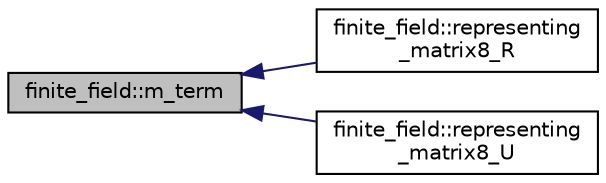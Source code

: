 digraph "finite_field::m_term"
{
  edge [fontname="Helvetica",fontsize="10",labelfontname="Helvetica",labelfontsize="10"];
  node [fontname="Helvetica",fontsize="10",shape=record];
  rankdir="LR";
  Node8418 [label="finite_field::m_term",height=0.2,width=0.4,color="black", fillcolor="grey75", style="filled", fontcolor="black"];
  Node8418 -> Node8419 [dir="back",color="midnightblue",fontsize="10",style="solid",fontname="Helvetica"];
  Node8419 [label="finite_field::representing\l_matrix8_R",height=0.2,width=0.4,color="black", fillcolor="white", style="filled",URL="$df/d5a/classfinite__field.html#ac20b429a104a1516a46dd6eb2e0c207b"];
  Node8418 -> Node8420 [dir="back",color="midnightblue",fontsize="10",style="solid",fontname="Helvetica"];
  Node8420 [label="finite_field::representing\l_matrix8_U",height=0.2,width=0.4,color="black", fillcolor="white", style="filled",URL="$df/d5a/classfinite__field.html#acb5a5551f5c68aeba2b726937a4ee8be"];
}
